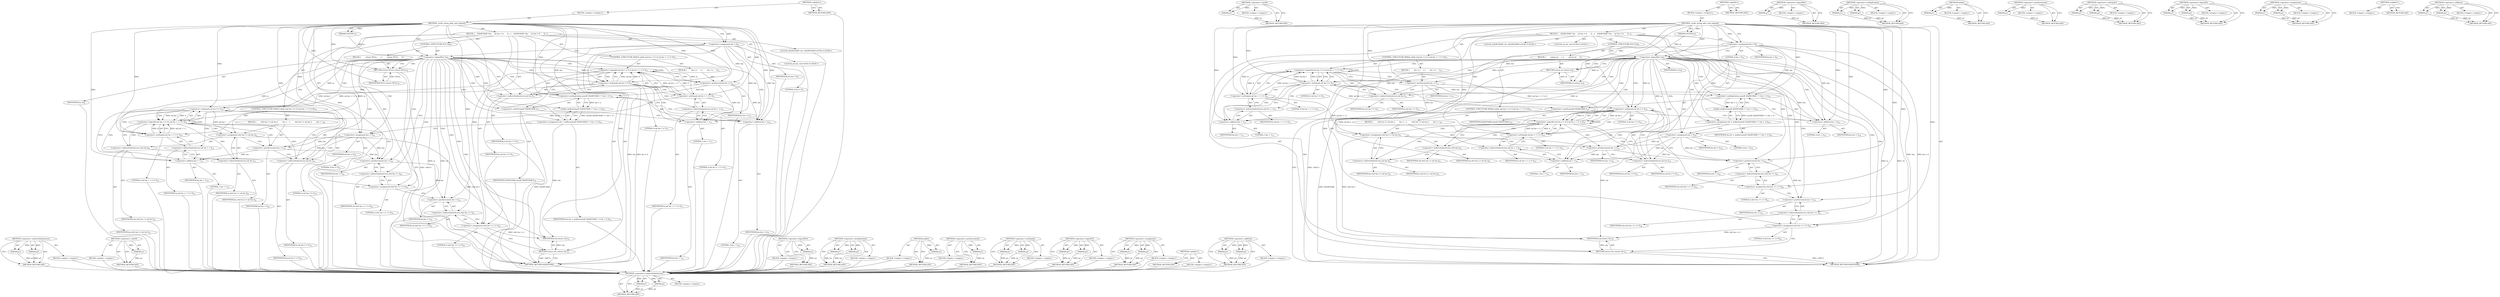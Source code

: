 digraph "&lt;operator&gt;.addition" {
vulnerable_131 [label=<(METHOD,&lt;operator&gt;.indirectIndexAccess)>];
vulnerable_132 [label=<(PARAM,p1)>];
vulnerable_133 [label=<(PARAM,p2)>];
vulnerable_134 [label=<(BLOCK,&lt;empty&gt;,&lt;empty&gt;)>];
vulnerable_135 [label=<(METHOD_RETURN,ANY)>];
vulnerable_154 [label=<(METHOD,&lt;operator&gt;.sizeOf)>];
vulnerable_155 [label=<(PARAM,p1)>];
vulnerable_156 [label=<(BLOCK,&lt;empty&gt;,&lt;empty&gt;)>];
vulnerable_157 [label=<(METHOD_RETURN,ANY)>];
vulnerable_6 [label=<(METHOD,&lt;global&gt;)<SUB>1</SUB>>];
vulnerable_7 [label=<(BLOCK,&lt;empty&gt;,&lt;empty&gt;)<SUB>1</SUB>>];
vulnerable_8 [label=<(METHOD,_multi_string_alloc_and_expand)<SUB>1</SUB>>];
vulnerable_9 [label=<(PARAM,LPCSTR in)<SUB>1</SUB>>];
vulnerable_10 [label=<(BLOCK,{
    SQLWCHAR *chr;
    int len = 0;
 
     if...,{
    SQLWCHAR *chr;
    int len = 0;
 
     if...)<SUB>2</SUB>>];
vulnerable_11 [label="<(LOCAL,SQLWCHAR* chr: SQLWCHAR*)<SUB>3</SUB>>"];
vulnerable_12 [label="<(LOCAL,int len: int)<SUB>4</SUB>>"];
vulnerable_13 [label=<(&lt;operator&gt;.assignment,len = 0)<SUB>4</SUB>>];
vulnerable_14 [label=<(IDENTIFIER,len,len = 0)<SUB>4</SUB>>];
vulnerable_15 [label=<(LITERAL,0,len = 0)<SUB>4</SUB>>];
vulnerable_16 [label=<(CONTROL_STRUCTURE,IF,if (!in))<SUB>6</SUB>>];
vulnerable_17 [label=<(&lt;operator&gt;.logicalNot,!in)<SUB>6</SUB>>];
vulnerable_18 [label=<(IDENTIFIER,in,!in)<SUB>6</SUB>>];
vulnerable_19 [label=<(BLOCK,{
        return in;
     },{
        return in;
     })<SUB>7</SUB>>];
vulnerable_20 [label=<(RETURN,return in;,return in;)<SUB>8</SUB>>];
vulnerable_21 [label=<(IDENTIFIER,in,return in;)<SUB>8</SUB>>];
vulnerable_22 [label=<(CONTROL_STRUCTURE,WHILE,while (in[ len ] != 0 || in[ len + 1 ] != 0))<SUB>11</SUB>>];
vulnerable_23 [label=<(&lt;operator&gt;.logicalOr,in[ len ] != 0 || in[ len + 1 ] != 0)<SUB>11</SUB>>];
vulnerable_24 [label=<(&lt;operator&gt;.notEquals,in[ len ] != 0)<SUB>11</SUB>>];
vulnerable_25 [label=<(&lt;operator&gt;.indirectIndexAccess,in[ len ])<SUB>11</SUB>>];
vulnerable_26 [label=<(IDENTIFIER,in,in[ len ] != 0)<SUB>11</SUB>>];
vulnerable_27 [label=<(IDENTIFIER,len,in[ len ] != 0)<SUB>11</SUB>>];
vulnerable_28 [label=<(LITERAL,0,in[ len ] != 0)<SUB>11</SUB>>];
vulnerable_29 [label=<(&lt;operator&gt;.notEquals,in[ len + 1 ] != 0)<SUB>11</SUB>>];
vulnerable_30 [label=<(&lt;operator&gt;.indirectIndexAccess,in[ len + 1 ])<SUB>11</SUB>>];
vulnerable_31 [label=<(IDENTIFIER,in,in[ len + 1 ] != 0)<SUB>11</SUB>>];
vulnerable_32 [label=<(&lt;operator&gt;.addition,len + 1)<SUB>11</SUB>>];
vulnerable_33 [label=<(IDENTIFIER,len,len + 1)<SUB>11</SUB>>];
vulnerable_34 [label=<(LITERAL,1,len + 1)<SUB>11</SUB>>];
vulnerable_35 [label=<(LITERAL,0,in[ len + 1 ] != 0)<SUB>11</SUB>>];
vulnerable_36 [label=<(BLOCK,{
        len ++;
    },{
        len ++;
    })<SUB>12</SUB>>];
vulnerable_37 [label=<(&lt;operator&gt;.postIncrement,len ++)<SUB>13</SUB>>];
vulnerable_38 [label=<(IDENTIFIER,len,len ++)<SUB>13</SUB>>];
vulnerable_39 [label=<(&lt;operator&gt;.assignment,chr = malloc(sizeof( SQLWCHAR ) * ( len + 2 )))<SUB>16</SUB>>];
vulnerable_40 [label=<(IDENTIFIER,chr,chr = malloc(sizeof( SQLWCHAR ) * ( len + 2 )))<SUB>16</SUB>>];
vulnerable_41 [label=<(malloc,malloc(sizeof( SQLWCHAR ) * ( len + 2 )))<SUB>16</SUB>>];
vulnerable_42 [label=<(&lt;operator&gt;.multiplication,sizeof( SQLWCHAR ) * ( len + 2 ))<SUB>16</SUB>>];
vulnerable_43 [label=<(&lt;operator&gt;.sizeOf,sizeof( SQLWCHAR ))<SUB>16</SUB>>];
vulnerable_44 [label=<(IDENTIFIER,SQLWCHAR,sizeof( SQLWCHAR ))<SUB>16</SUB>>];
vulnerable_45 [label=<(&lt;operator&gt;.addition,len + 2)<SUB>16</SUB>>];
vulnerable_46 [label=<(IDENTIFIER,len,len + 2)<SUB>16</SUB>>];
vulnerable_47 [label=<(LITERAL,2,len + 2)<SUB>16</SUB>>];
vulnerable_48 [label=<(&lt;operator&gt;.assignment,len = 0)<SUB>18</SUB>>];
vulnerable_49 [label=<(IDENTIFIER,len,len = 0)<SUB>18</SUB>>];
vulnerable_50 [label=<(LITERAL,0,len = 0)<SUB>18</SUB>>];
vulnerable_51 [label=<(CONTROL_STRUCTURE,WHILE,while (in[ len ] != 0 || in[ len + 1 ] != 0))<SUB>19</SUB>>];
vulnerable_52 [label=<(&lt;operator&gt;.logicalOr,in[ len ] != 0 || in[ len + 1 ] != 0)<SUB>19</SUB>>];
vulnerable_53 [label=<(&lt;operator&gt;.notEquals,in[ len ] != 0)<SUB>19</SUB>>];
vulnerable_54 [label=<(&lt;operator&gt;.indirectIndexAccess,in[ len ])<SUB>19</SUB>>];
vulnerable_55 [label=<(IDENTIFIER,in,in[ len ] != 0)<SUB>19</SUB>>];
vulnerable_56 [label=<(IDENTIFIER,len,in[ len ] != 0)<SUB>19</SUB>>];
vulnerable_57 [label=<(LITERAL,0,in[ len ] != 0)<SUB>19</SUB>>];
vulnerable_58 [label=<(&lt;operator&gt;.notEquals,in[ len + 1 ] != 0)<SUB>19</SUB>>];
vulnerable_59 [label=<(&lt;operator&gt;.indirectIndexAccess,in[ len + 1 ])<SUB>19</SUB>>];
vulnerable_60 [label=<(IDENTIFIER,in,in[ len + 1 ] != 0)<SUB>19</SUB>>];
vulnerable_61 [label=<(&lt;operator&gt;.addition,len + 1)<SUB>19</SUB>>];
vulnerable_62 [label=<(IDENTIFIER,len,len + 1)<SUB>19</SUB>>];
vulnerable_63 [label=<(LITERAL,1,len + 1)<SUB>19</SUB>>];
vulnerable_64 [label=<(LITERAL,0,in[ len + 1 ] != 0)<SUB>19</SUB>>];
vulnerable_65 [label=<(BLOCK,{
        chr[ len ] = in[ len ];
        len +...,{
        chr[ len ] = in[ len ];
        len +...)<SUB>20</SUB>>];
vulnerable_66 [label=<(&lt;operator&gt;.assignment,chr[ len ] = in[ len ])<SUB>21</SUB>>];
vulnerable_67 [label=<(&lt;operator&gt;.indirectIndexAccess,chr[ len ])<SUB>21</SUB>>];
vulnerable_68 [label=<(IDENTIFIER,chr,chr[ len ] = in[ len ])<SUB>21</SUB>>];
vulnerable_69 [label=<(IDENTIFIER,len,chr[ len ] = in[ len ])<SUB>21</SUB>>];
vulnerable_70 [label=<(&lt;operator&gt;.indirectIndexAccess,in[ len ])<SUB>21</SUB>>];
vulnerable_71 [label=<(IDENTIFIER,in,chr[ len ] = in[ len ])<SUB>21</SUB>>];
vulnerable_72 [label=<(IDENTIFIER,len,chr[ len ] = in[ len ])<SUB>21</SUB>>];
vulnerable_73 [label=<(&lt;operator&gt;.postIncrement,len ++)<SUB>22</SUB>>];
vulnerable_74 [label=<(IDENTIFIER,len,len ++)<SUB>22</SUB>>];
vulnerable_75 [label=<(&lt;operator&gt;.assignment,chr[ len ++ ] = 0)<SUB>24</SUB>>];
vulnerable_76 [label=<(&lt;operator&gt;.indirectIndexAccess,chr[ len ++ ])<SUB>24</SUB>>];
vulnerable_77 [label=<(IDENTIFIER,chr,chr[ len ++ ] = 0)<SUB>24</SUB>>];
vulnerable_78 [label=<(&lt;operator&gt;.postIncrement,len ++)<SUB>24</SUB>>];
vulnerable_79 [label=<(IDENTIFIER,len,len ++)<SUB>24</SUB>>];
vulnerable_80 [label=<(LITERAL,0,chr[ len ++ ] = 0)<SUB>24</SUB>>];
vulnerable_81 [label=<(&lt;operator&gt;.assignment,chr[ len ++ ] = 0)<SUB>25</SUB>>];
vulnerable_82 [label=<(&lt;operator&gt;.indirectIndexAccess,chr[ len ++ ])<SUB>25</SUB>>];
vulnerable_83 [label=<(IDENTIFIER,chr,chr[ len ++ ] = 0)<SUB>25</SUB>>];
vulnerable_84 [label=<(&lt;operator&gt;.postIncrement,len ++)<SUB>25</SUB>>];
vulnerable_85 [label=<(IDENTIFIER,len,len ++)<SUB>25</SUB>>];
vulnerable_86 [label=<(LITERAL,0,chr[ len ++ ] = 0)<SUB>25</SUB>>];
vulnerable_87 [label=<(RETURN,return chr;,return chr;)<SUB>27</SUB>>];
vulnerable_88 [label=<(IDENTIFIER,chr,return chr;)<SUB>27</SUB>>];
vulnerable_89 [label=<(METHOD_RETURN,SQLWCHAR)<SUB>1</SUB>>];
vulnerable_91 [label=<(METHOD_RETURN,ANY)<SUB>1</SUB>>];
vulnerable_117 [label=<(METHOD,&lt;operator&gt;.logicalNot)>];
vulnerable_118 [label=<(PARAM,p1)>];
vulnerable_119 [label=<(BLOCK,&lt;empty&gt;,&lt;empty&gt;)>];
vulnerable_120 [label=<(METHOD_RETURN,ANY)>];
vulnerable_149 [label=<(METHOD,&lt;operator&gt;.multiplication)>];
vulnerable_150 [label=<(PARAM,p1)>];
vulnerable_151 [label=<(PARAM,p2)>];
vulnerable_152 [label=<(BLOCK,&lt;empty&gt;,&lt;empty&gt;)>];
vulnerable_153 [label=<(METHOD_RETURN,ANY)>];
vulnerable_145 [label=<(METHOD,malloc)>];
vulnerable_146 [label=<(PARAM,p1)>];
vulnerable_147 [label=<(BLOCK,&lt;empty&gt;,&lt;empty&gt;)>];
vulnerable_148 [label=<(METHOD_RETURN,ANY)>];
vulnerable_141 [label=<(METHOD,&lt;operator&gt;.postIncrement)>];
vulnerable_142 [label=<(PARAM,p1)>];
vulnerable_143 [label=<(BLOCK,&lt;empty&gt;,&lt;empty&gt;)>];
vulnerable_144 [label=<(METHOD_RETURN,ANY)>];
vulnerable_126 [label=<(METHOD,&lt;operator&gt;.notEquals)>];
vulnerable_127 [label=<(PARAM,p1)>];
vulnerable_128 [label=<(PARAM,p2)>];
vulnerable_129 [label=<(BLOCK,&lt;empty&gt;,&lt;empty&gt;)>];
vulnerable_130 [label=<(METHOD_RETURN,ANY)>];
vulnerable_121 [label=<(METHOD,&lt;operator&gt;.logicalOr)>];
vulnerable_122 [label=<(PARAM,p1)>];
vulnerable_123 [label=<(PARAM,p2)>];
vulnerable_124 [label=<(BLOCK,&lt;empty&gt;,&lt;empty&gt;)>];
vulnerable_125 [label=<(METHOD_RETURN,ANY)>];
vulnerable_112 [label=<(METHOD,&lt;operator&gt;.assignment)>];
vulnerable_113 [label=<(PARAM,p1)>];
vulnerable_114 [label=<(PARAM,p2)>];
vulnerable_115 [label=<(BLOCK,&lt;empty&gt;,&lt;empty&gt;)>];
vulnerable_116 [label=<(METHOD_RETURN,ANY)>];
vulnerable_106 [label=<(METHOD,&lt;global&gt;)<SUB>1</SUB>>];
vulnerable_107 [label=<(BLOCK,&lt;empty&gt;,&lt;empty&gt;)>];
vulnerable_108 [label=<(METHOD_RETURN,ANY)>];
vulnerable_136 [label=<(METHOD,&lt;operator&gt;.addition)>];
vulnerable_137 [label=<(PARAM,p1)>];
vulnerable_138 [label=<(PARAM,p2)>];
vulnerable_139 [label=<(BLOCK,&lt;empty&gt;,&lt;empty&gt;)>];
vulnerable_140 [label=<(METHOD_RETURN,ANY)>];
fixed_131 [label=<(METHOD,&lt;operator&gt;.indirectIndexAccess)>];
fixed_132 [label=<(PARAM,p1)>];
fixed_133 [label=<(PARAM,p2)>];
fixed_134 [label=<(BLOCK,&lt;empty&gt;,&lt;empty&gt;)>];
fixed_135 [label=<(METHOD_RETURN,ANY)>];
fixed_154 [label=<(METHOD,&lt;operator&gt;.sizeOf)>];
fixed_155 [label=<(PARAM,p1)>];
fixed_156 [label=<(BLOCK,&lt;empty&gt;,&lt;empty&gt;)>];
fixed_157 [label=<(METHOD_RETURN,ANY)>];
fixed_6 [label=<(METHOD,&lt;global&gt;)<SUB>1</SUB>>];
fixed_7 [label=<(BLOCK,&lt;empty&gt;,&lt;empty&gt;)<SUB>1</SUB>>];
fixed_8 [label=<(METHOD,_multi_string_alloc_and_expand)<SUB>1</SUB>>];
fixed_9 [label=<(PARAM,LPCSTR in)<SUB>1</SUB>>];
fixed_10 [label=<(BLOCK,{
    SQLWCHAR *chr;
    int len = 0;
 
     if...,{
    SQLWCHAR *chr;
    int len = 0;
 
     if...)<SUB>2</SUB>>];
fixed_11 [label="<(LOCAL,SQLWCHAR* chr: SQLWCHAR*)<SUB>3</SUB>>"];
fixed_12 [label="<(LOCAL,int len: int)<SUB>4</SUB>>"];
fixed_13 [label=<(&lt;operator&gt;.assignment,len = 0)<SUB>4</SUB>>];
fixed_14 [label=<(IDENTIFIER,len,len = 0)<SUB>4</SUB>>];
fixed_15 [label=<(LITERAL,0,len = 0)<SUB>4</SUB>>];
fixed_16 [label=<(CONTROL_STRUCTURE,IF,if (!in))<SUB>6</SUB>>];
fixed_17 [label=<(&lt;operator&gt;.logicalNot,!in)<SUB>6</SUB>>];
fixed_18 [label=<(IDENTIFIER,in,!in)<SUB>6</SUB>>];
fixed_19 [label=<(BLOCK,{
        return NULL;
     },{
        return NULL;
     })<SUB>7</SUB>>];
fixed_20 [label=<(RETURN,return NULL;,return NULL;)<SUB>8</SUB>>];
fixed_21 [label=<(IDENTIFIER,NULL,return NULL;)<SUB>8</SUB>>];
fixed_22 [label=<(CONTROL_STRUCTURE,WHILE,while (in[ len ] != 0 || in[ len + 1 ] != 0))<SUB>11</SUB>>];
fixed_23 [label=<(&lt;operator&gt;.logicalOr,in[ len ] != 0 || in[ len + 1 ] != 0)<SUB>11</SUB>>];
fixed_24 [label=<(&lt;operator&gt;.notEquals,in[ len ] != 0)<SUB>11</SUB>>];
fixed_25 [label=<(&lt;operator&gt;.indirectIndexAccess,in[ len ])<SUB>11</SUB>>];
fixed_26 [label=<(IDENTIFIER,in,in[ len ] != 0)<SUB>11</SUB>>];
fixed_27 [label=<(IDENTIFIER,len,in[ len ] != 0)<SUB>11</SUB>>];
fixed_28 [label=<(LITERAL,0,in[ len ] != 0)<SUB>11</SUB>>];
fixed_29 [label=<(&lt;operator&gt;.notEquals,in[ len + 1 ] != 0)<SUB>11</SUB>>];
fixed_30 [label=<(&lt;operator&gt;.indirectIndexAccess,in[ len + 1 ])<SUB>11</SUB>>];
fixed_31 [label=<(IDENTIFIER,in,in[ len + 1 ] != 0)<SUB>11</SUB>>];
fixed_32 [label=<(&lt;operator&gt;.addition,len + 1)<SUB>11</SUB>>];
fixed_33 [label=<(IDENTIFIER,len,len + 1)<SUB>11</SUB>>];
fixed_34 [label=<(LITERAL,1,len + 1)<SUB>11</SUB>>];
fixed_35 [label=<(LITERAL,0,in[ len + 1 ] != 0)<SUB>11</SUB>>];
fixed_36 [label=<(BLOCK,{
        len ++;
    },{
        len ++;
    })<SUB>12</SUB>>];
fixed_37 [label=<(&lt;operator&gt;.postIncrement,len ++)<SUB>13</SUB>>];
fixed_38 [label=<(IDENTIFIER,len,len ++)<SUB>13</SUB>>];
fixed_39 [label=<(&lt;operator&gt;.assignment,chr = malloc(sizeof( SQLWCHAR ) * ( len + 2 )))<SUB>16</SUB>>];
fixed_40 [label=<(IDENTIFIER,chr,chr = malloc(sizeof( SQLWCHAR ) * ( len + 2 )))<SUB>16</SUB>>];
fixed_41 [label=<(malloc,malloc(sizeof( SQLWCHAR ) * ( len + 2 )))<SUB>16</SUB>>];
fixed_42 [label=<(&lt;operator&gt;.multiplication,sizeof( SQLWCHAR ) * ( len + 2 ))<SUB>16</SUB>>];
fixed_43 [label=<(&lt;operator&gt;.sizeOf,sizeof( SQLWCHAR ))<SUB>16</SUB>>];
fixed_44 [label=<(IDENTIFIER,SQLWCHAR,sizeof( SQLWCHAR ))<SUB>16</SUB>>];
fixed_45 [label=<(&lt;operator&gt;.addition,len + 2)<SUB>16</SUB>>];
fixed_46 [label=<(IDENTIFIER,len,len + 2)<SUB>16</SUB>>];
fixed_47 [label=<(LITERAL,2,len + 2)<SUB>16</SUB>>];
fixed_48 [label=<(&lt;operator&gt;.assignment,len = 0)<SUB>18</SUB>>];
fixed_49 [label=<(IDENTIFIER,len,len = 0)<SUB>18</SUB>>];
fixed_50 [label=<(LITERAL,0,len = 0)<SUB>18</SUB>>];
fixed_51 [label=<(CONTROL_STRUCTURE,WHILE,while (in[ len ] != 0 || in[ len + 1 ] != 0))<SUB>19</SUB>>];
fixed_52 [label=<(&lt;operator&gt;.logicalOr,in[ len ] != 0 || in[ len + 1 ] != 0)<SUB>19</SUB>>];
fixed_53 [label=<(&lt;operator&gt;.notEquals,in[ len ] != 0)<SUB>19</SUB>>];
fixed_54 [label=<(&lt;operator&gt;.indirectIndexAccess,in[ len ])<SUB>19</SUB>>];
fixed_55 [label=<(IDENTIFIER,in,in[ len ] != 0)<SUB>19</SUB>>];
fixed_56 [label=<(IDENTIFIER,len,in[ len ] != 0)<SUB>19</SUB>>];
fixed_57 [label=<(LITERAL,0,in[ len ] != 0)<SUB>19</SUB>>];
fixed_58 [label=<(&lt;operator&gt;.notEquals,in[ len + 1 ] != 0)<SUB>19</SUB>>];
fixed_59 [label=<(&lt;operator&gt;.indirectIndexAccess,in[ len + 1 ])<SUB>19</SUB>>];
fixed_60 [label=<(IDENTIFIER,in,in[ len + 1 ] != 0)<SUB>19</SUB>>];
fixed_61 [label=<(&lt;operator&gt;.addition,len + 1)<SUB>19</SUB>>];
fixed_62 [label=<(IDENTIFIER,len,len + 1)<SUB>19</SUB>>];
fixed_63 [label=<(LITERAL,1,len + 1)<SUB>19</SUB>>];
fixed_64 [label=<(LITERAL,0,in[ len + 1 ] != 0)<SUB>19</SUB>>];
fixed_65 [label=<(BLOCK,{
        chr[ len ] = in[ len ];
        len +...,{
        chr[ len ] = in[ len ];
        len +...)<SUB>20</SUB>>];
fixed_66 [label=<(&lt;operator&gt;.assignment,chr[ len ] = in[ len ])<SUB>21</SUB>>];
fixed_67 [label=<(&lt;operator&gt;.indirectIndexAccess,chr[ len ])<SUB>21</SUB>>];
fixed_68 [label=<(IDENTIFIER,chr,chr[ len ] = in[ len ])<SUB>21</SUB>>];
fixed_69 [label=<(IDENTIFIER,len,chr[ len ] = in[ len ])<SUB>21</SUB>>];
fixed_70 [label=<(&lt;operator&gt;.indirectIndexAccess,in[ len ])<SUB>21</SUB>>];
fixed_71 [label=<(IDENTIFIER,in,chr[ len ] = in[ len ])<SUB>21</SUB>>];
fixed_72 [label=<(IDENTIFIER,len,chr[ len ] = in[ len ])<SUB>21</SUB>>];
fixed_73 [label=<(&lt;operator&gt;.postIncrement,len ++)<SUB>22</SUB>>];
fixed_74 [label=<(IDENTIFIER,len,len ++)<SUB>22</SUB>>];
fixed_75 [label=<(&lt;operator&gt;.assignment,chr[ len ++ ] = 0)<SUB>24</SUB>>];
fixed_76 [label=<(&lt;operator&gt;.indirectIndexAccess,chr[ len ++ ])<SUB>24</SUB>>];
fixed_77 [label=<(IDENTIFIER,chr,chr[ len ++ ] = 0)<SUB>24</SUB>>];
fixed_78 [label=<(&lt;operator&gt;.postIncrement,len ++)<SUB>24</SUB>>];
fixed_79 [label=<(IDENTIFIER,len,len ++)<SUB>24</SUB>>];
fixed_80 [label=<(LITERAL,0,chr[ len ++ ] = 0)<SUB>24</SUB>>];
fixed_81 [label=<(&lt;operator&gt;.assignment,chr[ len ++ ] = 0)<SUB>25</SUB>>];
fixed_82 [label=<(&lt;operator&gt;.indirectIndexAccess,chr[ len ++ ])<SUB>25</SUB>>];
fixed_83 [label=<(IDENTIFIER,chr,chr[ len ++ ] = 0)<SUB>25</SUB>>];
fixed_84 [label=<(&lt;operator&gt;.postIncrement,len ++)<SUB>25</SUB>>];
fixed_85 [label=<(IDENTIFIER,len,len ++)<SUB>25</SUB>>];
fixed_86 [label=<(LITERAL,0,chr[ len ++ ] = 0)<SUB>25</SUB>>];
fixed_87 [label=<(RETURN,return chr;,return chr;)<SUB>27</SUB>>];
fixed_88 [label=<(IDENTIFIER,chr,return chr;)<SUB>27</SUB>>];
fixed_89 [label=<(METHOD_RETURN,SQLWCHAR)<SUB>1</SUB>>];
fixed_91 [label=<(METHOD_RETURN,ANY)<SUB>1</SUB>>];
fixed_117 [label=<(METHOD,&lt;operator&gt;.logicalNot)>];
fixed_118 [label=<(PARAM,p1)>];
fixed_119 [label=<(BLOCK,&lt;empty&gt;,&lt;empty&gt;)>];
fixed_120 [label=<(METHOD_RETURN,ANY)>];
fixed_149 [label=<(METHOD,&lt;operator&gt;.multiplication)>];
fixed_150 [label=<(PARAM,p1)>];
fixed_151 [label=<(PARAM,p2)>];
fixed_152 [label=<(BLOCK,&lt;empty&gt;,&lt;empty&gt;)>];
fixed_153 [label=<(METHOD_RETURN,ANY)>];
fixed_145 [label=<(METHOD,malloc)>];
fixed_146 [label=<(PARAM,p1)>];
fixed_147 [label=<(BLOCK,&lt;empty&gt;,&lt;empty&gt;)>];
fixed_148 [label=<(METHOD_RETURN,ANY)>];
fixed_141 [label=<(METHOD,&lt;operator&gt;.postIncrement)>];
fixed_142 [label=<(PARAM,p1)>];
fixed_143 [label=<(BLOCK,&lt;empty&gt;,&lt;empty&gt;)>];
fixed_144 [label=<(METHOD_RETURN,ANY)>];
fixed_126 [label=<(METHOD,&lt;operator&gt;.notEquals)>];
fixed_127 [label=<(PARAM,p1)>];
fixed_128 [label=<(PARAM,p2)>];
fixed_129 [label=<(BLOCK,&lt;empty&gt;,&lt;empty&gt;)>];
fixed_130 [label=<(METHOD_RETURN,ANY)>];
fixed_121 [label=<(METHOD,&lt;operator&gt;.logicalOr)>];
fixed_122 [label=<(PARAM,p1)>];
fixed_123 [label=<(PARAM,p2)>];
fixed_124 [label=<(BLOCK,&lt;empty&gt;,&lt;empty&gt;)>];
fixed_125 [label=<(METHOD_RETURN,ANY)>];
fixed_112 [label=<(METHOD,&lt;operator&gt;.assignment)>];
fixed_113 [label=<(PARAM,p1)>];
fixed_114 [label=<(PARAM,p2)>];
fixed_115 [label=<(BLOCK,&lt;empty&gt;,&lt;empty&gt;)>];
fixed_116 [label=<(METHOD_RETURN,ANY)>];
fixed_106 [label=<(METHOD,&lt;global&gt;)<SUB>1</SUB>>];
fixed_107 [label=<(BLOCK,&lt;empty&gt;,&lt;empty&gt;)>];
fixed_108 [label=<(METHOD_RETURN,ANY)>];
fixed_136 [label=<(METHOD,&lt;operator&gt;.addition)>];
fixed_137 [label=<(PARAM,p1)>];
fixed_138 [label=<(PARAM,p2)>];
fixed_139 [label=<(BLOCK,&lt;empty&gt;,&lt;empty&gt;)>];
fixed_140 [label=<(METHOD_RETURN,ANY)>];
vulnerable_131 -> vulnerable_132  [key=0, label="AST: "];
vulnerable_131 -> vulnerable_132  [key=1, label="DDG: "];
vulnerable_131 -> vulnerable_134  [key=0, label="AST: "];
vulnerable_131 -> vulnerable_133  [key=0, label="AST: "];
vulnerable_131 -> vulnerable_133  [key=1, label="DDG: "];
vulnerable_131 -> vulnerable_135  [key=0, label="AST: "];
vulnerable_131 -> vulnerable_135  [key=1, label="CFG: "];
vulnerable_132 -> vulnerable_135  [key=0, label="DDG: p1"];
vulnerable_133 -> vulnerable_135  [key=0, label="DDG: p2"];
vulnerable_154 -> vulnerable_155  [key=0, label="AST: "];
vulnerable_154 -> vulnerable_155  [key=1, label="DDG: "];
vulnerable_154 -> vulnerable_156  [key=0, label="AST: "];
vulnerable_154 -> vulnerable_157  [key=0, label="AST: "];
vulnerable_154 -> vulnerable_157  [key=1, label="CFG: "];
vulnerable_155 -> vulnerable_157  [key=0, label="DDG: p1"];
vulnerable_6 -> vulnerable_7  [key=0, label="AST: "];
vulnerable_6 -> vulnerable_91  [key=0, label="AST: "];
vulnerable_6 -> vulnerable_91  [key=1, label="CFG: "];
vulnerable_7 -> vulnerable_8  [key=0, label="AST: "];
vulnerable_8 -> vulnerable_9  [key=0, label="AST: "];
vulnerable_8 -> vulnerable_9  [key=1, label="DDG: "];
vulnerable_8 -> vulnerable_10  [key=0, label="AST: "];
vulnerable_8 -> vulnerable_89  [key=0, label="AST: "];
vulnerable_8 -> vulnerable_13  [key=0, label="CFG: "];
vulnerable_8 -> vulnerable_13  [key=1, label="DDG: "];
vulnerable_8 -> vulnerable_48  [key=0, label="DDG: "];
vulnerable_8 -> vulnerable_75  [key=0, label="DDG: "];
vulnerable_8 -> vulnerable_81  [key=0, label="DDG: "];
vulnerable_8 -> vulnerable_88  [key=0, label="DDG: "];
vulnerable_8 -> vulnerable_17  [key=0, label="DDG: "];
vulnerable_8 -> vulnerable_21  [key=0, label="DDG: "];
vulnerable_8 -> vulnerable_24  [key=0, label="DDG: "];
vulnerable_8 -> vulnerable_29  [key=0, label="DDG: "];
vulnerable_8 -> vulnerable_37  [key=0, label="DDG: "];
vulnerable_8 -> vulnerable_42  [key=0, label="DDG: "];
vulnerable_8 -> vulnerable_53  [key=0, label="DDG: "];
vulnerable_8 -> vulnerable_58  [key=0, label="DDG: "];
vulnerable_8 -> vulnerable_73  [key=0, label="DDG: "];
vulnerable_8 -> vulnerable_78  [key=0, label="DDG: "];
vulnerable_8 -> vulnerable_84  [key=0, label="DDG: "];
vulnerable_8 -> vulnerable_45  [key=0, label="DDG: "];
vulnerable_8 -> vulnerable_32  [key=0, label="DDG: "];
vulnerable_8 -> vulnerable_61  [key=0, label="DDG: "];
vulnerable_9 -> vulnerable_17  [key=0, label="DDG: in"];
vulnerable_10 -> vulnerable_11  [key=0, label="AST: "];
vulnerable_10 -> vulnerable_12  [key=0, label="AST: "];
vulnerable_10 -> vulnerable_13  [key=0, label="AST: "];
vulnerable_10 -> vulnerable_16  [key=0, label="AST: "];
vulnerable_10 -> vulnerable_22  [key=0, label="AST: "];
vulnerable_10 -> vulnerable_39  [key=0, label="AST: "];
vulnerable_10 -> vulnerable_48  [key=0, label="AST: "];
vulnerable_10 -> vulnerable_51  [key=0, label="AST: "];
vulnerable_10 -> vulnerable_75  [key=0, label="AST: "];
vulnerable_10 -> vulnerable_81  [key=0, label="AST: "];
vulnerable_10 -> vulnerable_87  [key=0, label="AST: "];
vulnerable_13 -> vulnerable_14  [key=0, label="AST: "];
vulnerable_13 -> vulnerable_15  [key=0, label="AST: "];
vulnerable_13 -> vulnerable_17  [key=0, label="CFG: "];
vulnerable_13 -> vulnerable_89  [key=0, label="DDG: len"];
vulnerable_13 -> vulnerable_89  [key=1, label="DDG: len = 0"];
vulnerable_13 -> vulnerable_37  [key=0, label="DDG: len"];
vulnerable_13 -> vulnerable_42  [key=0, label="DDG: len"];
vulnerable_13 -> vulnerable_45  [key=0, label="DDG: len"];
vulnerable_13 -> vulnerable_32  [key=0, label="DDG: len"];
vulnerable_16 -> vulnerable_17  [key=0, label="AST: "];
vulnerable_16 -> vulnerable_19  [key=0, label="AST: "];
vulnerable_17 -> vulnerable_18  [key=0, label="AST: "];
vulnerable_17 -> vulnerable_20  [key=0, label="CFG: "];
vulnerable_17 -> vulnerable_20  [key=1, label="CDG: "];
vulnerable_17 -> vulnerable_25  [key=0, label="CFG: "];
vulnerable_17 -> vulnerable_25  [key=1, label="CDG: "];
vulnerable_17 -> vulnerable_89  [key=0, label="DDG: in"];
vulnerable_17 -> vulnerable_89  [key=1, label="DDG: !in"];
vulnerable_17 -> vulnerable_66  [key=0, label="DDG: in"];
vulnerable_17 -> vulnerable_21  [key=0, label="DDG: in"];
vulnerable_17 -> vulnerable_24  [key=0, label="DDG: in"];
vulnerable_17 -> vulnerable_24  [key=1, label="CDG: "];
vulnerable_17 -> vulnerable_29  [key=0, label="DDG: in"];
vulnerable_17 -> vulnerable_53  [key=0, label="DDG: in"];
vulnerable_17 -> vulnerable_53  [key=1, label="CDG: "];
vulnerable_17 -> vulnerable_58  [key=0, label="DDG: in"];
vulnerable_17 -> vulnerable_48  [key=0, label="CDG: "];
vulnerable_17 -> vulnerable_42  [key=0, label="CDG: "];
vulnerable_17 -> vulnerable_75  [key=0, label="CDG: "];
vulnerable_17 -> vulnerable_52  [key=0, label="CDG: "];
vulnerable_17 -> vulnerable_81  [key=0, label="CDG: "];
vulnerable_17 -> vulnerable_84  [key=0, label="CDG: "];
vulnerable_17 -> vulnerable_45  [key=0, label="CDG: "];
vulnerable_17 -> vulnerable_76  [key=0, label="CDG: "];
vulnerable_17 -> vulnerable_87  [key=0, label="CDG: "];
vulnerable_17 -> vulnerable_82  [key=0, label="CDG: "];
vulnerable_17 -> vulnerable_54  [key=0, label="CDG: "];
vulnerable_17 -> vulnerable_43  [key=0, label="CDG: "];
vulnerable_17 -> vulnerable_23  [key=0, label="CDG: "];
vulnerable_17 -> vulnerable_41  [key=0, label="CDG: "];
vulnerable_17 -> vulnerable_78  [key=0, label="CDG: "];
vulnerable_17 -> vulnerable_39  [key=0, label="CDG: "];
vulnerable_19 -> vulnerable_20  [key=0, label="AST: "];
vulnerable_20 -> vulnerable_21  [key=0, label="AST: "];
vulnerable_20 -> vulnerable_89  [key=0, label="CFG: "];
vulnerable_20 -> vulnerable_89  [key=1, label="DDG: &lt;RET&gt;"];
vulnerable_21 -> vulnerable_20  [key=0, label="DDG: in"];
vulnerable_22 -> vulnerable_23  [key=0, label="AST: "];
vulnerable_22 -> vulnerable_36  [key=0, label="AST: "];
vulnerable_23 -> vulnerable_24  [key=0, label="AST: "];
vulnerable_23 -> vulnerable_24  [key=1, label="CDG: "];
vulnerable_23 -> vulnerable_29  [key=0, label="AST: "];
vulnerable_23 -> vulnerable_37  [key=0, label="CFG: "];
vulnerable_23 -> vulnerable_37  [key=1, label="CDG: "];
vulnerable_23 -> vulnerable_43  [key=0, label="CFG: "];
vulnerable_23 -> vulnerable_52  [key=0, label="DDG: in[ len + 1 ] != 0"];
vulnerable_23 -> vulnerable_25  [key=0, label="CDG: "];
vulnerable_23 -> vulnerable_23  [key=0, label="CDG: "];
vulnerable_24 -> vulnerable_25  [key=0, label="AST: "];
vulnerable_24 -> vulnerable_28  [key=0, label="AST: "];
vulnerable_24 -> vulnerable_23  [key=0, label="CFG: "];
vulnerable_24 -> vulnerable_23  [key=1, label="DDG: in[ len ]"];
vulnerable_24 -> vulnerable_23  [key=2, label="DDG: 0"];
vulnerable_24 -> vulnerable_32  [key=0, label="CFG: "];
vulnerable_24 -> vulnerable_32  [key=1, label="CDG: "];
vulnerable_24 -> vulnerable_53  [key=0, label="DDG: in[ len ]"];
vulnerable_24 -> vulnerable_30  [key=0, label="CDG: "];
vulnerable_24 -> vulnerable_29  [key=0, label="CDG: "];
vulnerable_25 -> vulnerable_26  [key=0, label="AST: "];
vulnerable_25 -> vulnerable_27  [key=0, label="AST: "];
vulnerable_25 -> vulnerable_24  [key=0, label="CFG: "];
vulnerable_29 -> vulnerable_30  [key=0, label="AST: "];
vulnerable_29 -> vulnerable_35  [key=0, label="AST: "];
vulnerable_29 -> vulnerable_23  [key=0, label="CFG: "];
vulnerable_29 -> vulnerable_23  [key=1, label="DDG: in[ len + 1 ]"];
vulnerable_29 -> vulnerable_23  [key=2, label="DDG: 0"];
vulnerable_29 -> vulnerable_58  [key=0, label="DDG: in[ len + 1 ]"];
vulnerable_30 -> vulnerable_31  [key=0, label="AST: "];
vulnerable_30 -> vulnerable_32  [key=0, label="AST: "];
vulnerable_30 -> vulnerable_29  [key=0, label="CFG: "];
vulnerable_32 -> vulnerable_33  [key=0, label="AST: "];
vulnerable_32 -> vulnerable_34  [key=0, label="AST: "];
vulnerable_32 -> vulnerable_30  [key=0, label="CFG: "];
vulnerable_36 -> vulnerable_37  [key=0, label="AST: "];
vulnerable_37 -> vulnerable_38  [key=0, label="AST: "];
vulnerable_37 -> vulnerable_25  [key=0, label="CFG: "];
vulnerable_37 -> vulnerable_42  [key=0, label="DDG: len"];
vulnerable_37 -> vulnerable_45  [key=0, label="DDG: len"];
vulnerable_37 -> vulnerable_32  [key=0, label="DDG: len"];
vulnerable_39 -> vulnerable_40  [key=0, label="AST: "];
vulnerable_39 -> vulnerable_41  [key=0, label="AST: "];
vulnerable_39 -> vulnerable_48  [key=0, label="CFG: "];
vulnerable_39 -> vulnerable_88  [key=0, label="DDG: chr"];
vulnerable_41 -> vulnerable_42  [key=0, label="AST: "];
vulnerable_41 -> vulnerable_39  [key=0, label="CFG: "];
vulnerable_41 -> vulnerable_39  [key=1, label="DDG: sizeof( SQLWCHAR ) * ( len + 2 )"];
vulnerable_42 -> vulnerable_43  [key=0, label="AST: "];
vulnerable_42 -> vulnerable_45  [key=0, label="AST: "];
vulnerable_42 -> vulnerable_41  [key=0, label="CFG: "];
vulnerable_42 -> vulnerable_41  [key=1, label="DDG: len + 2"];
vulnerable_43 -> vulnerable_44  [key=0, label="AST: "];
vulnerable_43 -> vulnerable_45  [key=0, label="CFG: "];
vulnerable_43 -> vulnerable_89  [key=0, label="DDG: SQLWCHAR"];
vulnerable_45 -> vulnerable_46  [key=0, label="AST: "];
vulnerable_45 -> vulnerable_47  [key=0, label="AST: "];
vulnerable_45 -> vulnerable_42  [key=0, label="CFG: "];
vulnerable_48 -> vulnerable_49  [key=0, label="AST: "];
vulnerable_48 -> vulnerable_50  [key=0, label="AST: "];
vulnerable_48 -> vulnerable_54  [key=0, label="CFG: "];
vulnerable_48 -> vulnerable_73  [key=0, label="DDG: len"];
vulnerable_48 -> vulnerable_78  [key=0, label="DDG: len"];
vulnerable_48 -> vulnerable_61  [key=0, label="DDG: len"];
vulnerable_51 -> vulnerable_52  [key=0, label="AST: "];
vulnerable_51 -> vulnerable_65  [key=0, label="AST: "];
vulnerable_52 -> vulnerable_53  [key=0, label="AST: "];
vulnerable_52 -> vulnerable_53  [key=1, label="CDG: "];
vulnerable_52 -> vulnerable_58  [key=0, label="AST: "];
vulnerable_52 -> vulnerable_67  [key=0, label="CFG: "];
vulnerable_52 -> vulnerable_67  [key=1, label="CDG: "];
vulnerable_52 -> vulnerable_78  [key=0, label="CFG: "];
vulnerable_52 -> vulnerable_73  [key=0, label="CDG: "];
vulnerable_52 -> vulnerable_66  [key=0, label="CDG: "];
vulnerable_52 -> vulnerable_52  [key=0, label="CDG: "];
vulnerable_52 -> vulnerable_54  [key=0, label="CDG: "];
vulnerable_52 -> vulnerable_70  [key=0, label="CDG: "];
vulnerable_53 -> vulnerable_54  [key=0, label="AST: "];
vulnerable_53 -> vulnerable_57  [key=0, label="AST: "];
vulnerable_53 -> vulnerable_52  [key=0, label="CFG: "];
vulnerable_53 -> vulnerable_52  [key=1, label="DDG: in[ len ]"];
vulnerable_53 -> vulnerable_52  [key=2, label="DDG: 0"];
vulnerable_53 -> vulnerable_61  [key=0, label="CFG: "];
vulnerable_53 -> vulnerable_61  [key=1, label="CDG: "];
vulnerable_53 -> vulnerable_66  [key=0, label="DDG: in[ len ]"];
vulnerable_53 -> vulnerable_59  [key=0, label="CDG: "];
vulnerable_53 -> vulnerable_58  [key=0, label="CDG: "];
vulnerable_54 -> vulnerable_55  [key=0, label="AST: "];
vulnerable_54 -> vulnerable_56  [key=0, label="AST: "];
vulnerable_54 -> vulnerable_53  [key=0, label="CFG: "];
vulnerable_58 -> vulnerable_59  [key=0, label="AST: "];
vulnerable_58 -> vulnerable_64  [key=0, label="AST: "];
vulnerable_58 -> vulnerable_52  [key=0, label="CFG: "];
vulnerable_58 -> vulnerable_52  [key=1, label="DDG: in[ len + 1 ]"];
vulnerable_58 -> vulnerable_52  [key=2, label="DDG: 0"];
vulnerable_59 -> vulnerable_60  [key=0, label="AST: "];
vulnerable_59 -> vulnerable_61  [key=0, label="AST: "];
vulnerable_59 -> vulnerable_58  [key=0, label="CFG: "];
vulnerable_61 -> vulnerable_62  [key=0, label="AST: "];
vulnerable_61 -> vulnerable_63  [key=0, label="AST: "];
vulnerable_61 -> vulnerable_59  [key=0, label="CFG: "];
vulnerable_65 -> vulnerable_66  [key=0, label="AST: "];
vulnerable_65 -> vulnerable_73  [key=0, label="AST: "];
vulnerable_66 -> vulnerable_67  [key=0, label="AST: "];
vulnerable_66 -> vulnerable_70  [key=0, label="AST: "];
vulnerable_66 -> vulnerable_73  [key=0, label="CFG: "];
vulnerable_66 -> vulnerable_88  [key=0, label="DDG: chr[ len ]"];
vulnerable_67 -> vulnerable_68  [key=0, label="AST: "];
vulnerable_67 -> vulnerable_69  [key=0, label="AST: "];
vulnerable_67 -> vulnerable_70  [key=0, label="CFG: "];
vulnerable_70 -> vulnerable_71  [key=0, label="AST: "];
vulnerable_70 -> vulnerable_72  [key=0, label="AST: "];
vulnerable_70 -> vulnerable_66  [key=0, label="CFG: "];
vulnerable_73 -> vulnerable_74  [key=0, label="AST: "];
vulnerable_73 -> vulnerable_54  [key=0, label="CFG: "];
vulnerable_73 -> vulnerable_78  [key=0, label="DDG: len"];
vulnerable_73 -> vulnerable_61  [key=0, label="DDG: len"];
vulnerable_75 -> vulnerable_76  [key=0, label="AST: "];
vulnerable_75 -> vulnerable_80  [key=0, label="AST: "];
vulnerable_75 -> vulnerable_84  [key=0, label="CFG: "];
vulnerable_76 -> vulnerable_77  [key=0, label="AST: "];
vulnerable_76 -> vulnerable_78  [key=0, label="AST: "];
vulnerable_76 -> vulnerable_75  [key=0, label="CFG: "];
vulnerable_78 -> vulnerable_79  [key=0, label="AST: "];
vulnerable_78 -> vulnerable_76  [key=0, label="CFG: "];
vulnerable_78 -> vulnerable_84  [key=0, label="DDG: len"];
vulnerable_81 -> vulnerable_82  [key=0, label="AST: "];
vulnerable_81 -> vulnerable_86  [key=0, label="AST: "];
vulnerable_81 -> vulnerable_87  [key=0, label="CFG: "];
vulnerable_81 -> vulnerable_88  [key=0, label="DDG: chr[ len ++ ]"];
vulnerable_82 -> vulnerable_83  [key=0, label="AST: "];
vulnerable_82 -> vulnerable_84  [key=0, label="AST: "];
vulnerable_82 -> vulnerable_81  [key=0, label="CFG: "];
vulnerable_84 -> vulnerable_85  [key=0, label="AST: "];
vulnerable_84 -> vulnerable_82  [key=0, label="CFG: "];
vulnerable_87 -> vulnerable_88  [key=0, label="AST: "];
vulnerable_87 -> vulnerable_89  [key=0, label="CFG: "];
vulnerable_87 -> vulnerable_89  [key=1, label="DDG: &lt;RET&gt;"];
vulnerable_88 -> vulnerable_87  [key=0, label="DDG: chr"];
vulnerable_117 -> vulnerable_118  [key=0, label="AST: "];
vulnerable_117 -> vulnerable_118  [key=1, label="DDG: "];
vulnerable_117 -> vulnerable_119  [key=0, label="AST: "];
vulnerable_117 -> vulnerable_120  [key=0, label="AST: "];
vulnerable_117 -> vulnerable_120  [key=1, label="CFG: "];
vulnerable_118 -> vulnerable_120  [key=0, label="DDG: p1"];
vulnerable_149 -> vulnerable_150  [key=0, label="AST: "];
vulnerable_149 -> vulnerable_150  [key=1, label="DDG: "];
vulnerable_149 -> vulnerable_152  [key=0, label="AST: "];
vulnerable_149 -> vulnerable_151  [key=0, label="AST: "];
vulnerable_149 -> vulnerable_151  [key=1, label="DDG: "];
vulnerable_149 -> vulnerable_153  [key=0, label="AST: "];
vulnerable_149 -> vulnerable_153  [key=1, label="CFG: "];
vulnerable_150 -> vulnerable_153  [key=0, label="DDG: p1"];
vulnerable_151 -> vulnerable_153  [key=0, label="DDG: p2"];
vulnerable_145 -> vulnerable_146  [key=0, label="AST: "];
vulnerable_145 -> vulnerable_146  [key=1, label="DDG: "];
vulnerable_145 -> vulnerable_147  [key=0, label="AST: "];
vulnerable_145 -> vulnerable_148  [key=0, label="AST: "];
vulnerable_145 -> vulnerable_148  [key=1, label="CFG: "];
vulnerable_146 -> vulnerable_148  [key=0, label="DDG: p1"];
vulnerable_141 -> vulnerable_142  [key=0, label="AST: "];
vulnerable_141 -> vulnerable_142  [key=1, label="DDG: "];
vulnerable_141 -> vulnerable_143  [key=0, label="AST: "];
vulnerable_141 -> vulnerable_144  [key=0, label="AST: "];
vulnerable_141 -> vulnerable_144  [key=1, label="CFG: "];
vulnerable_142 -> vulnerable_144  [key=0, label="DDG: p1"];
vulnerable_126 -> vulnerable_127  [key=0, label="AST: "];
vulnerable_126 -> vulnerable_127  [key=1, label="DDG: "];
vulnerable_126 -> vulnerable_129  [key=0, label="AST: "];
vulnerable_126 -> vulnerable_128  [key=0, label="AST: "];
vulnerable_126 -> vulnerable_128  [key=1, label="DDG: "];
vulnerable_126 -> vulnerable_130  [key=0, label="AST: "];
vulnerable_126 -> vulnerable_130  [key=1, label="CFG: "];
vulnerable_127 -> vulnerable_130  [key=0, label="DDG: p1"];
vulnerable_128 -> vulnerable_130  [key=0, label="DDG: p2"];
vulnerable_121 -> vulnerable_122  [key=0, label="AST: "];
vulnerable_121 -> vulnerable_122  [key=1, label="DDG: "];
vulnerable_121 -> vulnerable_124  [key=0, label="AST: "];
vulnerable_121 -> vulnerable_123  [key=0, label="AST: "];
vulnerable_121 -> vulnerable_123  [key=1, label="DDG: "];
vulnerable_121 -> vulnerable_125  [key=0, label="AST: "];
vulnerable_121 -> vulnerable_125  [key=1, label="CFG: "];
vulnerable_122 -> vulnerable_125  [key=0, label="DDG: p1"];
vulnerable_123 -> vulnerable_125  [key=0, label="DDG: p2"];
vulnerable_112 -> vulnerable_113  [key=0, label="AST: "];
vulnerable_112 -> vulnerable_113  [key=1, label="DDG: "];
vulnerable_112 -> vulnerable_115  [key=0, label="AST: "];
vulnerable_112 -> vulnerable_114  [key=0, label="AST: "];
vulnerable_112 -> vulnerable_114  [key=1, label="DDG: "];
vulnerable_112 -> vulnerable_116  [key=0, label="AST: "];
vulnerable_112 -> vulnerable_116  [key=1, label="CFG: "];
vulnerable_113 -> vulnerable_116  [key=0, label="DDG: p1"];
vulnerable_114 -> vulnerable_116  [key=0, label="DDG: p2"];
vulnerable_106 -> vulnerable_107  [key=0, label="AST: "];
vulnerable_106 -> vulnerable_108  [key=0, label="AST: "];
vulnerable_106 -> vulnerable_108  [key=1, label="CFG: "];
vulnerable_136 -> vulnerable_137  [key=0, label="AST: "];
vulnerable_136 -> vulnerable_137  [key=1, label="DDG: "];
vulnerable_136 -> vulnerable_139  [key=0, label="AST: "];
vulnerable_136 -> vulnerable_138  [key=0, label="AST: "];
vulnerable_136 -> vulnerable_138  [key=1, label="DDG: "];
vulnerable_136 -> vulnerable_140  [key=0, label="AST: "];
vulnerable_136 -> vulnerable_140  [key=1, label="CFG: "];
vulnerable_137 -> vulnerable_140  [key=0, label="DDG: p1"];
vulnerable_138 -> vulnerable_140  [key=0, label="DDG: p2"];
fixed_131 -> fixed_132  [key=0, label="AST: "];
fixed_131 -> fixed_132  [key=1, label="DDG: "];
fixed_131 -> fixed_134  [key=0, label="AST: "];
fixed_131 -> fixed_133  [key=0, label="AST: "];
fixed_131 -> fixed_133  [key=1, label="DDG: "];
fixed_131 -> fixed_135  [key=0, label="AST: "];
fixed_131 -> fixed_135  [key=1, label="CFG: "];
fixed_132 -> fixed_135  [key=0, label="DDG: p1"];
fixed_133 -> fixed_135  [key=0, label="DDG: p2"];
fixed_134 -> vulnerable_131  [key=0];
fixed_135 -> vulnerable_131  [key=0];
fixed_154 -> fixed_155  [key=0, label="AST: "];
fixed_154 -> fixed_155  [key=1, label="DDG: "];
fixed_154 -> fixed_156  [key=0, label="AST: "];
fixed_154 -> fixed_157  [key=0, label="AST: "];
fixed_154 -> fixed_157  [key=1, label="CFG: "];
fixed_155 -> fixed_157  [key=0, label="DDG: p1"];
fixed_156 -> vulnerable_131  [key=0];
fixed_157 -> vulnerable_131  [key=0];
fixed_6 -> fixed_7  [key=0, label="AST: "];
fixed_6 -> fixed_91  [key=0, label="AST: "];
fixed_6 -> fixed_91  [key=1, label="CFG: "];
fixed_7 -> fixed_8  [key=0, label="AST: "];
fixed_8 -> fixed_9  [key=0, label="AST: "];
fixed_8 -> fixed_9  [key=1, label="DDG: "];
fixed_8 -> fixed_10  [key=0, label="AST: "];
fixed_8 -> fixed_89  [key=0, label="AST: "];
fixed_8 -> fixed_13  [key=0, label="CFG: "];
fixed_8 -> fixed_13  [key=1, label="DDG: "];
fixed_8 -> fixed_48  [key=0, label="DDG: "];
fixed_8 -> fixed_75  [key=0, label="DDG: "];
fixed_8 -> fixed_81  [key=0, label="DDG: "];
fixed_8 -> fixed_88  [key=0, label="DDG: "];
fixed_8 -> fixed_17  [key=0, label="DDG: "];
fixed_8 -> fixed_20  [key=0, label="DDG: "];
fixed_8 -> fixed_21  [key=0, label="DDG: "];
fixed_8 -> fixed_24  [key=0, label="DDG: "];
fixed_8 -> fixed_29  [key=0, label="DDG: "];
fixed_8 -> fixed_37  [key=0, label="DDG: "];
fixed_8 -> fixed_42  [key=0, label="DDG: "];
fixed_8 -> fixed_53  [key=0, label="DDG: "];
fixed_8 -> fixed_58  [key=0, label="DDG: "];
fixed_8 -> fixed_73  [key=0, label="DDG: "];
fixed_8 -> fixed_78  [key=0, label="DDG: "];
fixed_8 -> fixed_84  [key=0, label="DDG: "];
fixed_8 -> fixed_45  [key=0, label="DDG: "];
fixed_8 -> fixed_32  [key=0, label="DDG: "];
fixed_8 -> fixed_61  [key=0, label="DDG: "];
fixed_9 -> fixed_17  [key=0, label="DDG: in"];
fixed_10 -> fixed_11  [key=0, label="AST: "];
fixed_10 -> fixed_12  [key=0, label="AST: "];
fixed_10 -> fixed_13  [key=0, label="AST: "];
fixed_10 -> fixed_16  [key=0, label="AST: "];
fixed_10 -> fixed_22  [key=0, label="AST: "];
fixed_10 -> fixed_39  [key=0, label="AST: "];
fixed_10 -> fixed_48  [key=0, label="AST: "];
fixed_10 -> fixed_51  [key=0, label="AST: "];
fixed_10 -> fixed_75  [key=0, label="AST: "];
fixed_10 -> fixed_81  [key=0, label="AST: "];
fixed_10 -> fixed_87  [key=0, label="AST: "];
fixed_11 -> vulnerable_131  [key=0];
fixed_12 -> vulnerable_131  [key=0];
fixed_13 -> fixed_14  [key=0, label="AST: "];
fixed_13 -> fixed_15  [key=0, label="AST: "];
fixed_13 -> fixed_17  [key=0, label="CFG: "];
fixed_13 -> fixed_89  [key=0, label="DDG: len"];
fixed_13 -> fixed_89  [key=1, label="DDG: len = 0"];
fixed_13 -> fixed_37  [key=0, label="DDG: len"];
fixed_13 -> fixed_42  [key=0, label="DDG: len"];
fixed_13 -> fixed_45  [key=0, label="DDG: len"];
fixed_13 -> fixed_32  [key=0, label="DDG: len"];
fixed_14 -> vulnerable_131  [key=0];
fixed_15 -> vulnerable_131  [key=0];
fixed_16 -> fixed_17  [key=0, label="AST: "];
fixed_16 -> fixed_19  [key=0, label="AST: "];
fixed_17 -> fixed_18  [key=0, label="AST: "];
fixed_17 -> fixed_20  [key=0, label="CFG: "];
fixed_17 -> fixed_20  [key=1, label="CDG: "];
fixed_17 -> fixed_25  [key=0, label="CFG: "];
fixed_17 -> fixed_25  [key=1, label="CDG: "];
fixed_17 -> fixed_89  [key=0, label="DDG: in"];
fixed_17 -> fixed_89  [key=1, label="DDG: !in"];
fixed_17 -> fixed_66  [key=0, label="DDG: in"];
fixed_17 -> fixed_24  [key=0, label="DDG: in"];
fixed_17 -> fixed_24  [key=1, label="CDG: "];
fixed_17 -> fixed_29  [key=0, label="DDG: in"];
fixed_17 -> fixed_53  [key=0, label="DDG: in"];
fixed_17 -> fixed_53  [key=1, label="CDG: "];
fixed_17 -> fixed_58  [key=0, label="DDG: in"];
fixed_17 -> fixed_48  [key=0, label="CDG: "];
fixed_17 -> fixed_42  [key=0, label="CDG: "];
fixed_17 -> fixed_75  [key=0, label="CDG: "];
fixed_17 -> fixed_52  [key=0, label="CDG: "];
fixed_17 -> fixed_81  [key=0, label="CDG: "];
fixed_17 -> fixed_84  [key=0, label="CDG: "];
fixed_17 -> fixed_45  [key=0, label="CDG: "];
fixed_17 -> fixed_76  [key=0, label="CDG: "];
fixed_17 -> fixed_87  [key=0, label="CDG: "];
fixed_17 -> fixed_82  [key=0, label="CDG: "];
fixed_17 -> fixed_54  [key=0, label="CDG: "];
fixed_17 -> fixed_43  [key=0, label="CDG: "];
fixed_17 -> fixed_23  [key=0, label="CDG: "];
fixed_17 -> fixed_41  [key=0, label="CDG: "];
fixed_17 -> fixed_78  [key=0, label="CDG: "];
fixed_17 -> fixed_39  [key=0, label="CDG: "];
fixed_18 -> vulnerable_131  [key=0];
fixed_19 -> fixed_20  [key=0, label="AST: "];
fixed_20 -> fixed_21  [key=0, label="AST: "];
fixed_20 -> fixed_89  [key=0, label="CFG: "];
fixed_20 -> fixed_89  [key=1, label="DDG: &lt;RET&gt;"];
fixed_21 -> fixed_20  [key=0, label="DDG: NULL"];
fixed_22 -> fixed_23  [key=0, label="AST: "];
fixed_22 -> fixed_36  [key=0, label="AST: "];
fixed_23 -> fixed_24  [key=0, label="AST: "];
fixed_23 -> fixed_24  [key=1, label="CDG: "];
fixed_23 -> fixed_29  [key=0, label="AST: "];
fixed_23 -> fixed_37  [key=0, label="CFG: "];
fixed_23 -> fixed_37  [key=1, label="CDG: "];
fixed_23 -> fixed_43  [key=0, label="CFG: "];
fixed_23 -> fixed_52  [key=0, label="DDG: in[ len + 1 ] != 0"];
fixed_23 -> fixed_25  [key=0, label="CDG: "];
fixed_23 -> fixed_23  [key=0, label="CDG: "];
fixed_24 -> fixed_25  [key=0, label="AST: "];
fixed_24 -> fixed_28  [key=0, label="AST: "];
fixed_24 -> fixed_23  [key=0, label="CFG: "];
fixed_24 -> fixed_23  [key=1, label="DDG: in[ len ]"];
fixed_24 -> fixed_23  [key=2, label="DDG: 0"];
fixed_24 -> fixed_32  [key=0, label="CFG: "];
fixed_24 -> fixed_32  [key=1, label="CDG: "];
fixed_24 -> fixed_53  [key=0, label="DDG: in[ len ]"];
fixed_24 -> fixed_30  [key=0, label="CDG: "];
fixed_24 -> fixed_29  [key=0, label="CDG: "];
fixed_25 -> fixed_26  [key=0, label="AST: "];
fixed_25 -> fixed_27  [key=0, label="AST: "];
fixed_25 -> fixed_24  [key=0, label="CFG: "];
fixed_26 -> vulnerable_131  [key=0];
fixed_27 -> vulnerable_131  [key=0];
fixed_28 -> vulnerable_131  [key=0];
fixed_29 -> fixed_30  [key=0, label="AST: "];
fixed_29 -> fixed_35  [key=0, label="AST: "];
fixed_29 -> fixed_23  [key=0, label="CFG: "];
fixed_29 -> fixed_23  [key=1, label="DDG: in[ len + 1 ]"];
fixed_29 -> fixed_23  [key=2, label="DDG: 0"];
fixed_29 -> fixed_58  [key=0, label="DDG: in[ len + 1 ]"];
fixed_30 -> fixed_31  [key=0, label="AST: "];
fixed_30 -> fixed_32  [key=0, label="AST: "];
fixed_30 -> fixed_29  [key=0, label="CFG: "];
fixed_31 -> vulnerable_131  [key=0];
fixed_32 -> fixed_33  [key=0, label="AST: "];
fixed_32 -> fixed_34  [key=0, label="AST: "];
fixed_32 -> fixed_30  [key=0, label="CFG: "];
fixed_33 -> vulnerable_131  [key=0];
fixed_34 -> vulnerable_131  [key=0];
fixed_35 -> vulnerable_131  [key=0];
fixed_36 -> fixed_37  [key=0, label="AST: "];
fixed_37 -> fixed_38  [key=0, label="AST: "];
fixed_37 -> fixed_25  [key=0, label="CFG: "];
fixed_37 -> fixed_42  [key=0, label="DDG: len"];
fixed_37 -> fixed_45  [key=0, label="DDG: len"];
fixed_37 -> fixed_32  [key=0, label="DDG: len"];
fixed_38 -> vulnerable_131  [key=0];
fixed_39 -> fixed_40  [key=0, label="AST: "];
fixed_39 -> fixed_41  [key=0, label="AST: "];
fixed_39 -> fixed_48  [key=0, label="CFG: "];
fixed_39 -> fixed_88  [key=0, label="DDG: chr"];
fixed_40 -> vulnerable_131  [key=0];
fixed_41 -> fixed_42  [key=0, label="AST: "];
fixed_41 -> fixed_39  [key=0, label="CFG: "];
fixed_41 -> fixed_39  [key=1, label="DDG: sizeof( SQLWCHAR ) * ( len + 2 )"];
fixed_42 -> fixed_43  [key=0, label="AST: "];
fixed_42 -> fixed_45  [key=0, label="AST: "];
fixed_42 -> fixed_41  [key=0, label="CFG: "];
fixed_42 -> fixed_41  [key=1, label="DDG: len + 2"];
fixed_43 -> fixed_44  [key=0, label="AST: "];
fixed_43 -> fixed_45  [key=0, label="CFG: "];
fixed_43 -> fixed_89  [key=0, label="DDG: SQLWCHAR"];
fixed_44 -> vulnerable_131  [key=0];
fixed_45 -> fixed_46  [key=0, label="AST: "];
fixed_45 -> fixed_47  [key=0, label="AST: "];
fixed_45 -> fixed_42  [key=0, label="CFG: "];
fixed_46 -> vulnerable_131  [key=0];
fixed_47 -> vulnerable_131  [key=0];
fixed_48 -> fixed_49  [key=0, label="AST: "];
fixed_48 -> fixed_50  [key=0, label="AST: "];
fixed_48 -> fixed_54  [key=0, label="CFG: "];
fixed_48 -> fixed_73  [key=0, label="DDG: len"];
fixed_48 -> fixed_78  [key=0, label="DDG: len"];
fixed_48 -> fixed_61  [key=0, label="DDG: len"];
fixed_49 -> vulnerable_131  [key=0];
fixed_50 -> vulnerable_131  [key=0];
fixed_51 -> fixed_52  [key=0, label="AST: "];
fixed_51 -> fixed_65  [key=0, label="AST: "];
fixed_52 -> fixed_53  [key=0, label="AST: "];
fixed_52 -> fixed_53  [key=1, label="CDG: "];
fixed_52 -> fixed_58  [key=0, label="AST: "];
fixed_52 -> fixed_67  [key=0, label="CFG: "];
fixed_52 -> fixed_67  [key=1, label="CDG: "];
fixed_52 -> fixed_78  [key=0, label="CFG: "];
fixed_52 -> fixed_73  [key=0, label="CDG: "];
fixed_52 -> fixed_66  [key=0, label="CDG: "];
fixed_52 -> fixed_52  [key=0, label="CDG: "];
fixed_52 -> fixed_54  [key=0, label="CDG: "];
fixed_52 -> fixed_70  [key=0, label="CDG: "];
fixed_53 -> fixed_54  [key=0, label="AST: "];
fixed_53 -> fixed_57  [key=0, label="AST: "];
fixed_53 -> fixed_52  [key=0, label="CFG: "];
fixed_53 -> fixed_52  [key=1, label="DDG: in[ len ]"];
fixed_53 -> fixed_52  [key=2, label="DDG: 0"];
fixed_53 -> fixed_61  [key=0, label="CFG: "];
fixed_53 -> fixed_61  [key=1, label="CDG: "];
fixed_53 -> fixed_66  [key=0, label="DDG: in[ len ]"];
fixed_53 -> fixed_59  [key=0, label="CDG: "];
fixed_53 -> fixed_58  [key=0, label="CDG: "];
fixed_54 -> fixed_55  [key=0, label="AST: "];
fixed_54 -> fixed_56  [key=0, label="AST: "];
fixed_54 -> fixed_53  [key=0, label="CFG: "];
fixed_55 -> vulnerable_131  [key=0];
fixed_56 -> vulnerable_131  [key=0];
fixed_57 -> vulnerable_131  [key=0];
fixed_58 -> fixed_59  [key=0, label="AST: "];
fixed_58 -> fixed_64  [key=0, label="AST: "];
fixed_58 -> fixed_52  [key=0, label="CFG: "];
fixed_58 -> fixed_52  [key=1, label="DDG: in[ len + 1 ]"];
fixed_58 -> fixed_52  [key=2, label="DDG: 0"];
fixed_59 -> fixed_60  [key=0, label="AST: "];
fixed_59 -> fixed_61  [key=0, label="AST: "];
fixed_59 -> fixed_58  [key=0, label="CFG: "];
fixed_60 -> vulnerable_131  [key=0];
fixed_61 -> fixed_62  [key=0, label="AST: "];
fixed_61 -> fixed_63  [key=0, label="AST: "];
fixed_61 -> fixed_59  [key=0, label="CFG: "];
fixed_62 -> vulnerable_131  [key=0];
fixed_63 -> vulnerable_131  [key=0];
fixed_64 -> vulnerable_131  [key=0];
fixed_65 -> fixed_66  [key=0, label="AST: "];
fixed_65 -> fixed_73  [key=0, label="AST: "];
fixed_66 -> fixed_67  [key=0, label="AST: "];
fixed_66 -> fixed_70  [key=0, label="AST: "];
fixed_66 -> fixed_73  [key=0, label="CFG: "];
fixed_66 -> fixed_88  [key=0, label="DDG: chr[ len ]"];
fixed_67 -> fixed_68  [key=0, label="AST: "];
fixed_67 -> fixed_69  [key=0, label="AST: "];
fixed_67 -> fixed_70  [key=0, label="CFG: "];
fixed_68 -> vulnerable_131  [key=0];
fixed_69 -> vulnerable_131  [key=0];
fixed_70 -> fixed_71  [key=0, label="AST: "];
fixed_70 -> fixed_72  [key=0, label="AST: "];
fixed_70 -> fixed_66  [key=0, label="CFG: "];
fixed_71 -> vulnerable_131  [key=0];
fixed_72 -> vulnerable_131  [key=0];
fixed_73 -> fixed_74  [key=0, label="AST: "];
fixed_73 -> fixed_54  [key=0, label="CFG: "];
fixed_73 -> fixed_78  [key=0, label="DDG: len"];
fixed_73 -> fixed_61  [key=0, label="DDG: len"];
fixed_74 -> vulnerable_131  [key=0];
fixed_75 -> fixed_76  [key=0, label="AST: "];
fixed_75 -> fixed_80  [key=0, label="AST: "];
fixed_75 -> fixed_84  [key=0, label="CFG: "];
fixed_76 -> fixed_77  [key=0, label="AST: "];
fixed_76 -> fixed_78  [key=0, label="AST: "];
fixed_76 -> fixed_75  [key=0, label="CFG: "];
fixed_77 -> vulnerable_131  [key=0];
fixed_78 -> fixed_79  [key=0, label="AST: "];
fixed_78 -> fixed_76  [key=0, label="CFG: "];
fixed_78 -> fixed_84  [key=0, label="DDG: len"];
fixed_79 -> vulnerable_131  [key=0];
fixed_80 -> vulnerable_131  [key=0];
fixed_81 -> fixed_82  [key=0, label="AST: "];
fixed_81 -> fixed_86  [key=0, label="AST: "];
fixed_81 -> fixed_87  [key=0, label="CFG: "];
fixed_81 -> fixed_88  [key=0, label="DDG: chr[ len ++ ]"];
fixed_82 -> fixed_83  [key=0, label="AST: "];
fixed_82 -> fixed_84  [key=0, label="AST: "];
fixed_82 -> fixed_81  [key=0, label="CFG: "];
fixed_83 -> vulnerable_131  [key=0];
fixed_84 -> fixed_85  [key=0, label="AST: "];
fixed_84 -> fixed_82  [key=0, label="CFG: "];
fixed_85 -> vulnerable_131  [key=0];
fixed_86 -> vulnerable_131  [key=0];
fixed_87 -> fixed_88  [key=0, label="AST: "];
fixed_87 -> fixed_89  [key=0, label="CFG: "];
fixed_87 -> fixed_89  [key=1, label="DDG: &lt;RET&gt;"];
fixed_88 -> fixed_87  [key=0, label="DDG: chr"];
fixed_89 -> vulnerable_131  [key=0];
fixed_91 -> vulnerable_131  [key=0];
fixed_117 -> fixed_118  [key=0, label="AST: "];
fixed_117 -> fixed_118  [key=1, label="DDG: "];
fixed_117 -> fixed_119  [key=0, label="AST: "];
fixed_117 -> fixed_120  [key=0, label="AST: "];
fixed_117 -> fixed_120  [key=1, label="CFG: "];
fixed_118 -> fixed_120  [key=0, label="DDG: p1"];
fixed_119 -> vulnerable_131  [key=0];
fixed_120 -> vulnerable_131  [key=0];
fixed_149 -> fixed_150  [key=0, label="AST: "];
fixed_149 -> fixed_150  [key=1, label="DDG: "];
fixed_149 -> fixed_152  [key=0, label="AST: "];
fixed_149 -> fixed_151  [key=0, label="AST: "];
fixed_149 -> fixed_151  [key=1, label="DDG: "];
fixed_149 -> fixed_153  [key=0, label="AST: "];
fixed_149 -> fixed_153  [key=1, label="CFG: "];
fixed_150 -> fixed_153  [key=0, label="DDG: p1"];
fixed_151 -> fixed_153  [key=0, label="DDG: p2"];
fixed_152 -> vulnerable_131  [key=0];
fixed_153 -> vulnerable_131  [key=0];
fixed_145 -> fixed_146  [key=0, label="AST: "];
fixed_145 -> fixed_146  [key=1, label="DDG: "];
fixed_145 -> fixed_147  [key=0, label="AST: "];
fixed_145 -> fixed_148  [key=0, label="AST: "];
fixed_145 -> fixed_148  [key=1, label="CFG: "];
fixed_146 -> fixed_148  [key=0, label="DDG: p1"];
fixed_147 -> vulnerable_131  [key=0];
fixed_148 -> vulnerable_131  [key=0];
fixed_141 -> fixed_142  [key=0, label="AST: "];
fixed_141 -> fixed_142  [key=1, label="DDG: "];
fixed_141 -> fixed_143  [key=0, label="AST: "];
fixed_141 -> fixed_144  [key=0, label="AST: "];
fixed_141 -> fixed_144  [key=1, label="CFG: "];
fixed_142 -> fixed_144  [key=0, label="DDG: p1"];
fixed_143 -> vulnerable_131  [key=0];
fixed_144 -> vulnerable_131  [key=0];
fixed_126 -> fixed_127  [key=0, label="AST: "];
fixed_126 -> fixed_127  [key=1, label="DDG: "];
fixed_126 -> fixed_129  [key=0, label="AST: "];
fixed_126 -> fixed_128  [key=0, label="AST: "];
fixed_126 -> fixed_128  [key=1, label="DDG: "];
fixed_126 -> fixed_130  [key=0, label="AST: "];
fixed_126 -> fixed_130  [key=1, label="CFG: "];
fixed_127 -> fixed_130  [key=0, label="DDG: p1"];
fixed_128 -> fixed_130  [key=0, label="DDG: p2"];
fixed_129 -> vulnerable_131  [key=0];
fixed_130 -> vulnerable_131  [key=0];
fixed_121 -> fixed_122  [key=0, label="AST: "];
fixed_121 -> fixed_122  [key=1, label="DDG: "];
fixed_121 -> fixed_124  [key=0, label="AST: "];
fixed_121 -> fixed_123  [key=0, label="AST: "];
fixed_121 -> fixed_123  [key=1, label="DDG: "];
fixed_121 -> fixed_125  [key=0, label="AST: "];
fixed_121 -> fixed_125  [key=1, label="CFG: "];
fixed_122 -> fixed_125  [key=0, label="DDG: p1"];
fixed_123 -> fixed_125  [key=0, label="DDG: p2"];
fixed_124 -> vulnerable_131  [key=0];
fixed_125 -> vulnerable_131  [key=0];
fixed_112 -> fixed_113  [key=0, label="AST: "];
fixed_112 -> fixed_113  [key=1, label="DDG: "];
fixed_112 -> fixed_115  [key=0, label="AST: "];
fixed_112 -> fixed_114  [key=0, label="AST: "];
fixed_112 -> fixed_114  [key=1, label="DDG: "];
fixed_112 -> fixed_116  [key=0, label="AST: "];
fixed_112 -> fixed_116  [key=1, label="CFG: "];
fixed_113 -> fixed_116  [key=0, label="DDG: p1"];
fixed_114 -> fixed_116  [key=0, label="DDG: p2"];
fixed_115 -> vulnerable_131  [key=0];
fixed_116 -> vulnerable_131  [key=0];
fixed_106 -> fixed_107  [key=0, label="AST: "];
fixed_106 -> fixed_108  [key=0, label="AST: "];
fixed_106 -> fixed_108  [key=1, label="CFG: "];
fixed_107 -> vulnerable_131  [key=0];
fixed_108 -> vulnerable_131  [key=0];
fixed_136 -> fixed_137  [key=0, label="AST: "];
fixed_136 -> fixed_137  [key=1, label="DDG: "];
fixed_136 -> fixed_139  [key=0, label="AST: "];
fixed_136 -> fixed_138  [key=0, label="AST: "];
fixed_136 -> fixed_138  [key=1, label="DDG: "];
fixed_136 -> fixed_140  [key=0, label="AST: "];
fixed_136 -> fixed_140  [key=1, label="CFG: "];
fixed_137 -> fixed_140  [key=0, label="DDG: p1"];
fixed_138 -> fixed_140  [key=0, label="DDG: p2"];
fixed_139 -> vulnerable_131  [key=0];
fixed_140 -> vulnerable_131  [key=0];
}
